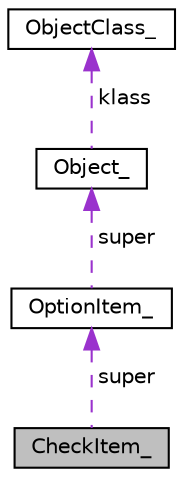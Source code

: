 digraph "CheckItem_"
{
  edge [fontname="Helvetica",fontsize="10",labelfontname="Helvetica",labelfontsize="10"];
  node [fontname="Helvetica",fontsize="10",shape=record];
  Node1 [label="CheckItem_",height=0.2,width=0.4,color="black", fillcolor="grey75", style="filled", fontcolor="black"];
  Node2 -> Node1 [dir="back",color="darkorchid3",fontsize="10",style="dashed",label=" super" ,fontname="Helvetica"];
  Node2 [label="OptionItem_",height=0.2,width=0.4,color="black", fillcolor="white", style="filled",URL="$structOptionItem__.html"];
  Node3 -> Node2 [dir="back",color="darkorchid3",fontsize="10",style="dashed",label=" super" ,fontname="Helvetica"];
  Node3 [label="Object_",height=0.2,width=0.4,color="black", fillcolor="white", style="filled",URL="$structObject__.html"];
  Node4 -> Node3 [dir="back",color="darkorchid3",fontsize="10",style="dashed",label=" klass" ,fontname="Helvetica"];
  Node4 [label="ObjectClass_",height=0.2,width=0.4,color="black", fillcolor="white", style="filled",URL="$structObjectClass__.html"];
}
